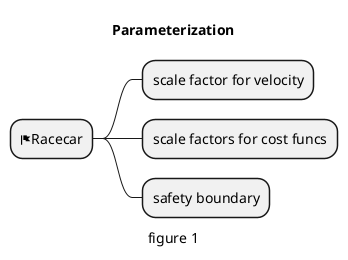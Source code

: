 @startmindmap
'https://plantuml.com/mindmap-diagram

caption figure 1
title Parameterization
'
* <&flag>Racecar
** scale factor for velocity
** scale factors for cost funcs
** safety boundary
'** <&globe>Ubuntu
'** <&graph>LMDE
'** <&pulse>SolydXK
'** <&people>SteamOS
'** <&star>Raspbian with a very long name
'*** <s>Raspmbc</s> => OSMC
'*** <s>Raspyfi</s> => Volumio
'
'header
'My super header
'endheader
'
'center footer My super footer
'
'legend right
'  Short
'  legend
'endlegend
@endmindmap
